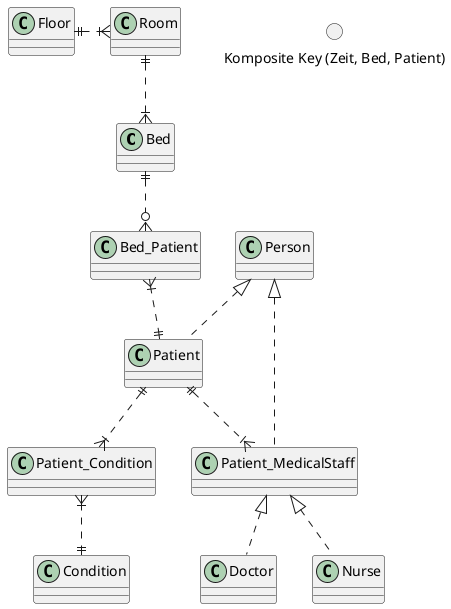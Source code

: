 @startuml
Bed }|.u.|| Room
Room }|.l.|| Floor
Bed ||..o{ Bed_Patient
Bed_Patient }|..|| Patient
Patient ||..|{ Patient_MedicalStaff
Patient_MedicalStaff <|.. Doctor
Patient_MedicalStaff <|.. Nurse
Person <|.. Patient_MedicalStaff
Person <|.. Patient

Patient ||..|{ Patient_Condition
Condition ||.u.|{ Patient_Condition

circle "Komposite Key (Zeit, Bed, Patient)"


@enduml

